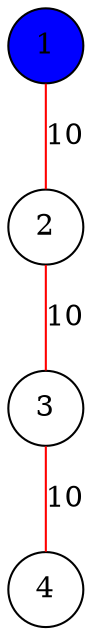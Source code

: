 Graph{
node [shape=circle];
1--2[label=10][color = red];
2--3[label=10][color = red];
3--4[label=10][color = red];
1[fillcolor = blue, style = filled]; }
